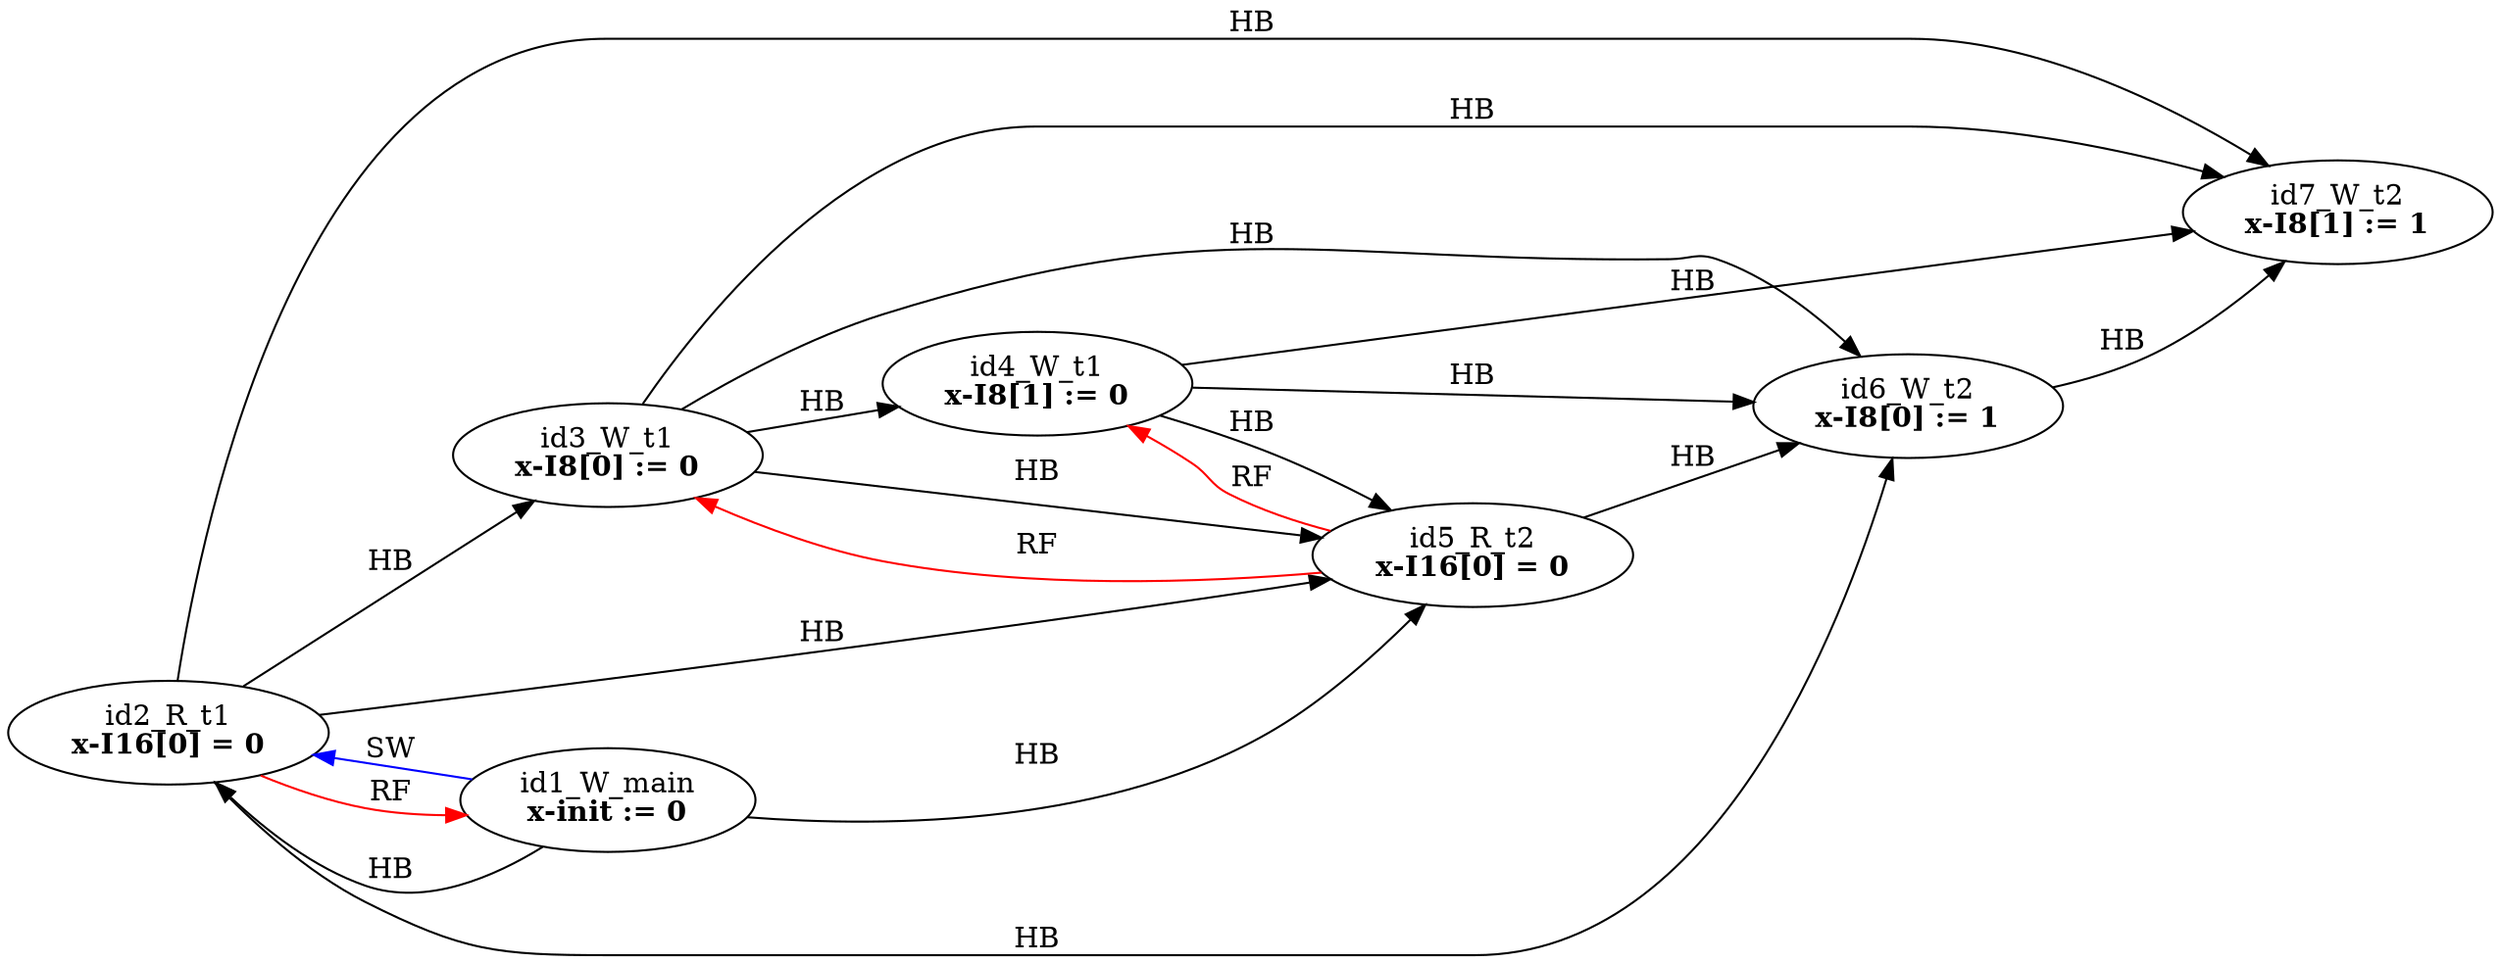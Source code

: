digraph memory_model {
rankdir=LR;
splines=true; esep=0.5;
id2_R_t1 -> id3_W_t1 [label = "HB", color="black"];
id3_W_t1 -> id4_W_t1 [label = "HB", color="black"];
id5_R_t2 -> id6_W_t2 [label = "HB", color="black"];
id6_W_t2 -> id7_W_t2 [label = "HB", color="black"];
id1_W_main -> id2_R_t1 [label = "HB", color="black"];
id1_W_main -> id5_R_t2 [label = "HB", color="black"];
id2_R_t1 -> id5_R_t2 [label = "HB", color="black"];
id2_R_t1 -> id6_W_t2 [label = "HB", color="black"];
id2_R_t1 -> id7_W_t2 [label = "HB", color="black"];
id3_W_t1 -> id5_R_t2 [label = "HB", color="black"];
id3_W_t1 -> id6_W_t2 [label = "HB", color="black"];
id3_W_t1 -> id7_W_t2 [label = "HB", color="black"];
id4_W_t1 -> id5_R_t2 [label = "HB", color="black"];
id4_W_t1 -> id6_W_t2 [label = "HB", color="black"];
id4_W_t1 -> id7_W_t2 [label = "HB", color="black"];
id2_R_t1 -> id1_W_main [label = "RF", color="red"];
id5_R_t2 -> id3_W_t1 [label = "RF", color="red"];
id5_R_t2 -> id4_W_t1 [label = "RF", color="red"];
id1_W_main -> id2_R_t1 [label = "SW", color="blue"];
id1_W_main [label=<id1_W_main<br/><B>x-init := 0</B>>, pos="2.5,6!"]
id2_R_t1 [label=<id2_R_t1<br/><B>x-I16[0] = 0</B>>, pos="0,4!"]
id3_W_t1 [label=<id3_W_t1<br/><B>x-I8[0] := 0</B>>, pos="0,2!"]
id4_W_t1 [label=<id4_W_t1<br/><B>x-I8[1] := 0</B>>, pos="0,0!"]
id5_R_t2 [label=<id5_R_t2<br/><B>x-I16[0] = 0</B>>, pos="5,4!"]
id6_W_t2 [label=<id6_W_t2<br/><B>x-I8[0] := 1</B>>, pos="5,2!"]
id7_W_t2 [label=<id7_W_t2<br/><B>x-I8[1] := 1</B>>, pos="5,0!"]
}